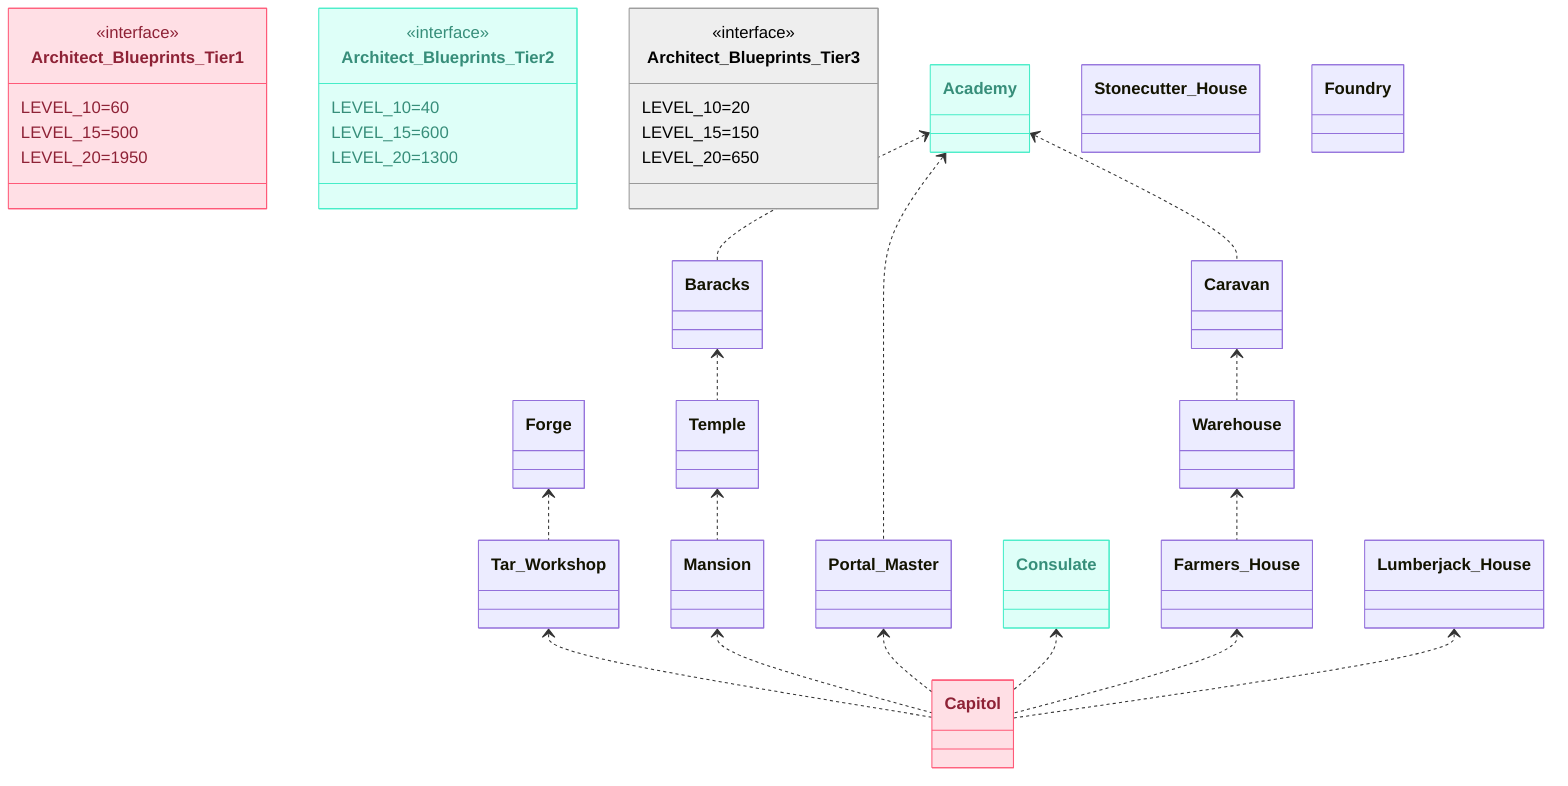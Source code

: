classDiagram
    class Architect_Blueprints_Tier1 {
	    LEVEL_10=60
	    LEVEL_15=500
	    LEVEL_20=1950
    }

    class Architect_Blueprints_Tier2 {
	    LEVEL_10=40
	    LEVEL_15=600
	    LEVEL_20=1300
    }

    class Architect_Blueprints_Tier3 {
	    LEVEL_10=20
	    LEVEL_15=150
	    LEVEL_20=650
    }

    class Academy {
    }

    class Baracks {
    }

    class Caravan {
    }

    class Warehouse {
    }

    class Farmers_House {
    }

    class Temple {
    }

    class Mansion {
    }

    class Tar_Workshop {
    }

    class Portal_Master {
    }

    class Consulate {
    }

    class Forge {
    }

    class Lumberjack_House {
    }

    class Stonecutter_House {
    }

    class Foundry {
    }

    class Capitol {
    }

	<<interface>> Architect_Blueprints_Tier1
	<<interface>> Architect_Blueprints_Tier2
	<<interface>> Architect_Blueprints_Tier3

    Academy <.. Baracks
    Academy <.. Caravan
    Academy <..  Portal_Master
    Warehouse <.. Farmers_House
    Baracks <.. Temple
    Temple <.. Mansion
    Caravan <.. Warehouse
    Tar_Workshop <.. Capitol
    Mansion <.. Capitol
    Forge <.. Tar_Workshop
    Portal_Master <.. Capitol
    Consulate <.. Capitol
    Farmers_House <.. Capitol
    Lumberjack_House <.. Capitol

	class Architect_Blueprints_Tier1:::Tier1
	class Architect_Blueprints_Tier2:::Tier2
	class Architect_Blueprints_Tier3:::Tier3
	class Academy:::Tier2
	class Consulate:::Tier2
	class Capitol:::Tier1

	classDef Tier1 :, stroke-width:1px, stroke-dasharray:none, stroke:#FF5978, fill:#FFDFE5, color:#8E2236
	classDef Tier2 :, stroke-width:1px, stroke-dasharray:none, stroke:#46EDC8, fill:#DEFFF8, color:#378E7A
	classDef Tier3 :,stroke-width:1px, stroke-dasharray:none, stroke:#999999, fill:#EEEEEE, color:#000000